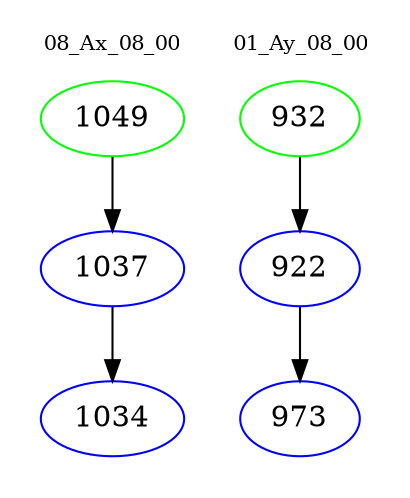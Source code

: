 digraph{
subgraph cluster_0 {
color = white
label = "08_Ax_08_00";
fontsize=10;
T0_1049 [label="1049", color="green"]
T0_1049 -> T0_1037 [color="black"]
T0_1037 [label="1037", color="blue"]
T0_1037 -> T0_1034 [color="black"]
T0_1034 [label="1034", color="blue"]
}
subgraph cluster_1 {
color = white
label = "01_Ay_08_00";
fontsize=10;
T1_932 [label="932", color="green"]
T1_932 -> T1_922 [color="black"]
T1_922 [label="922", color="blue"]
T1_922 -> T1_973 [color="black"]
T1_973 [label="973", color="blue"]
}
}

